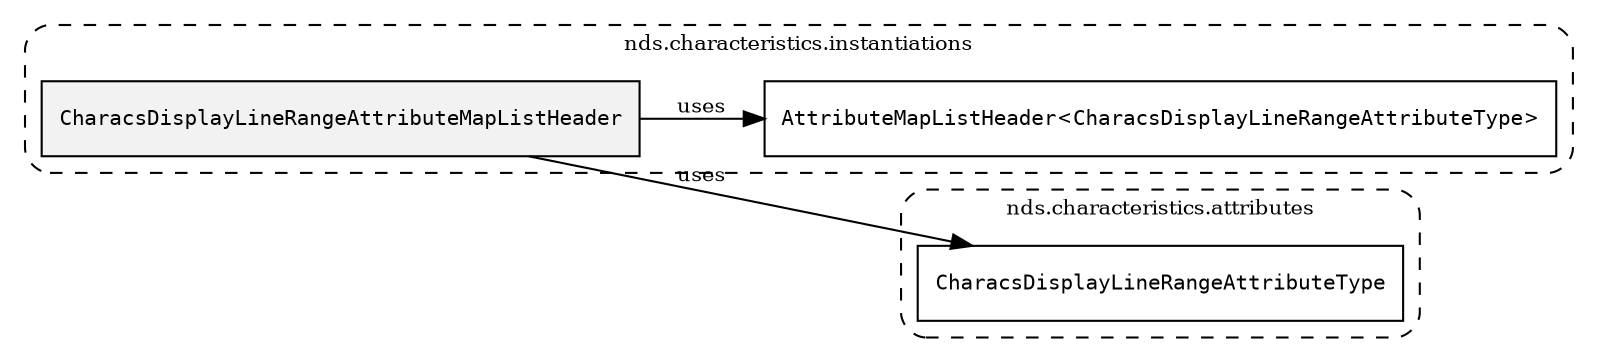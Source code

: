 /**
 * This dot file creates symbol collaboration diagram for CharacsDisplayLineRangeAttributeMapListHeader.
 */
digraph ZSERIO
{
    node [shape=box, fontsize=10];
    rankdir="LR";
    fontsize=10;
    tooltip="CharacsDisplayLineRangeAttributeMapListHeader collaboration diagram";

    subgraph "cluster_nds.characteristics.instantiations"
    {
        style="dashed, rounded";
        label="nds.characteristics.instantiations";
        tooltip="Package nds.characteristics.instantiations";
        href="../../../content/packages/nds.characteristics.instantiations.html#Package-nds-characteristics-instantiations";
        target="_parent";

        "CharacsDisplayLineRangeAttributeMapListHeader" [style="filled", fillcolor="#0000000D", target="_parent", label=<<font face="monospace"><table align="center" border="0" cellspacing="0" cellpadding="0"><tr><td href="../../../content/packages/nds.characteristics.instantiations.html#InstantiateType-CharacsDisplayLineRangeAttributeMapListHeader" title="InstantiateType defined in nds.characteristics.instantiations">CharacsDisplayLineRangeAttributeMapListHeader</td></tr></table></font>>];
        "AttributeMapListHeader&lt;CharacsDisplayLineRangeAttributeType&gt;" [target="_parent", label=<<font face="monospace"><table align="center" border="0" cellspacing="0" cellpadding="0"><tr><td href="../../../content/packages/nds.core.attributemap.html#Structure-AttributeMapListHeader" title="Structure defined in nds.core.attributemap">AttributeMapListHeader</td><td>&lt;</td><td><table align="center" border="0" cellspacing="0" cellpadding="0"><tr><td href="../../../content/packages/nds.characteristics.attributes.html#Enum-CharacsDisplayLineRangeAttributeType" title="Enum defined in nds.characteristics.attributes">CharacsDisplayLineRangeAttributeType</td></tr></table></td><td>&gt;</td></tr></table></font>>];
    }

    subgraph "cluster_nds.characteristics.attributes"
    {
        style="dashed, rounded";
        label="nds.characteristics.attributes";
        tooltip="Package nds.characteristics.attributes";
        href="../../../content/packages/nds.characteristics.attributes.html#Package-nds-characteristics-attributes";
        target="_parent";

        "CharacsDisplayLineRangeAttributeType" [target="_parent", label=<<font face="monospace"><table align="center" border="0" cellspacing="0" cellpadding="0"><tr><td href="../../../content/packages/nds.characteristics.attributes.html#Enum-CharacsDisplayLineRangeAttributeType" title="Enum defined in nds.characteristics.attributes">CharacsDisplayLineRangeAttributeType</td></tr></table></font>>];
    }

    "CharacsDisplayLineRangeAttributeMapListHeader" -> "AttributeMapListHeader&lt;CharacsDisplayLineRangeAttributeType&gt;" [label="uses", fontsize=10];
    "CharacsDisplayLineRangeAttributeMapListHeader" -> "CharacsDisplayLineRangeAttributeType" [label="uses", fontsize=10];
}
